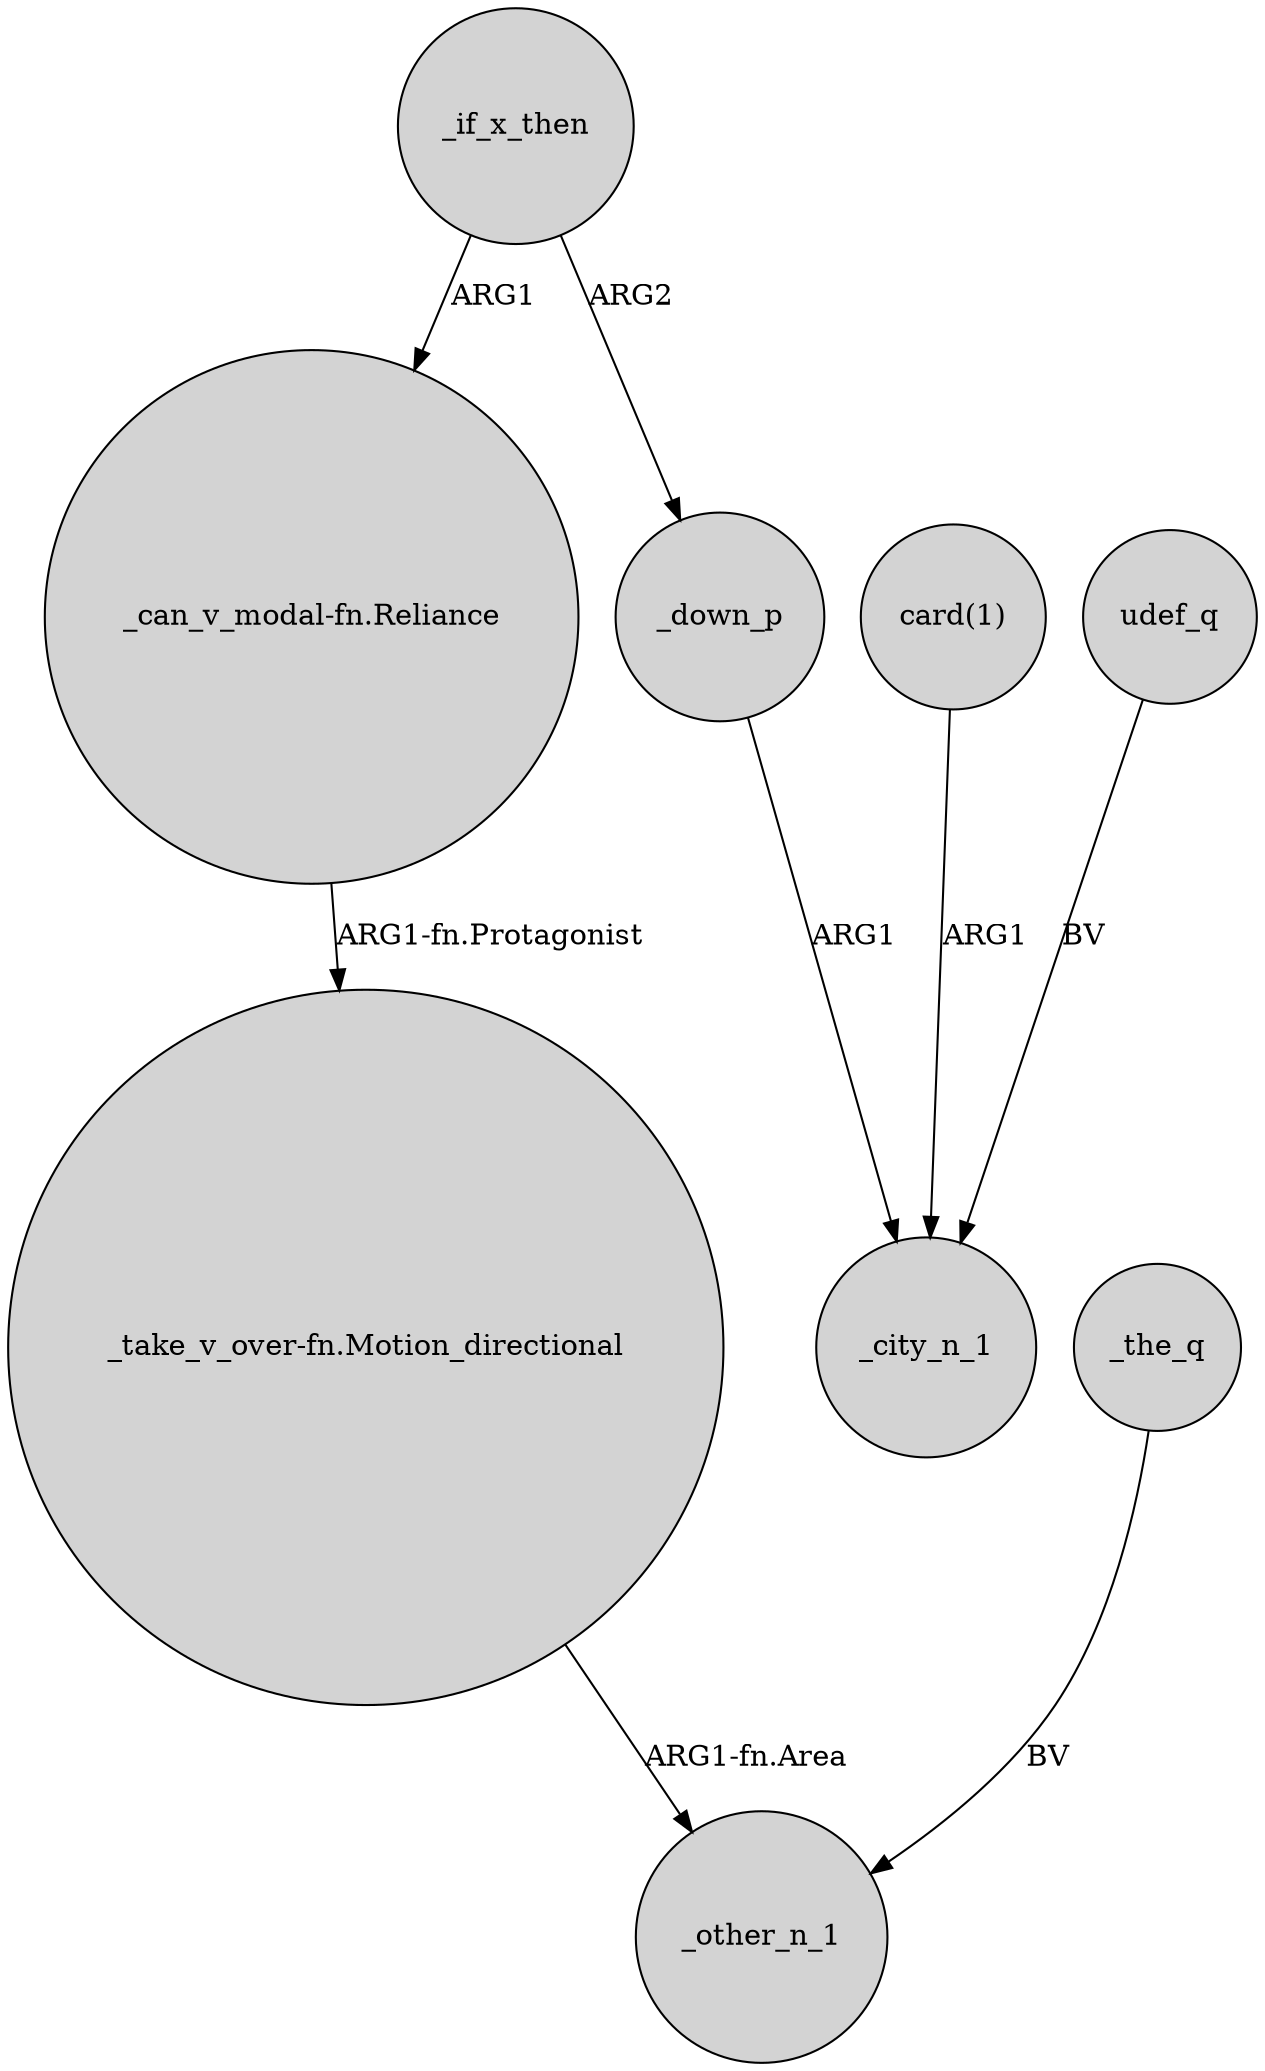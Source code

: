 digraph {
	node [shape=circle style=filled]
	_if_x_then -> "_can_v_modal-fn.Reliance" [label=ARG1]
	"_take_v_over-fn.Motion_directional" -> _other_n_1 [label="ARG1-fn.Area"]
	_if_x_then -> _down_p [label=ARG2]
	"_can_v_modal-fn.Reliance" -> "_take_v_over-fn.Motion_directional" [label="ARG1-fn.Protagonist"]
	"card(1)" -> _city_n_1 [label=ARG1]
	_the_q -> _other_n_1 [label=BV]
	udef_q -> _city_n_1 [label=BV]
	_down_p -> _city_n_1 [label=ARG1]
}
